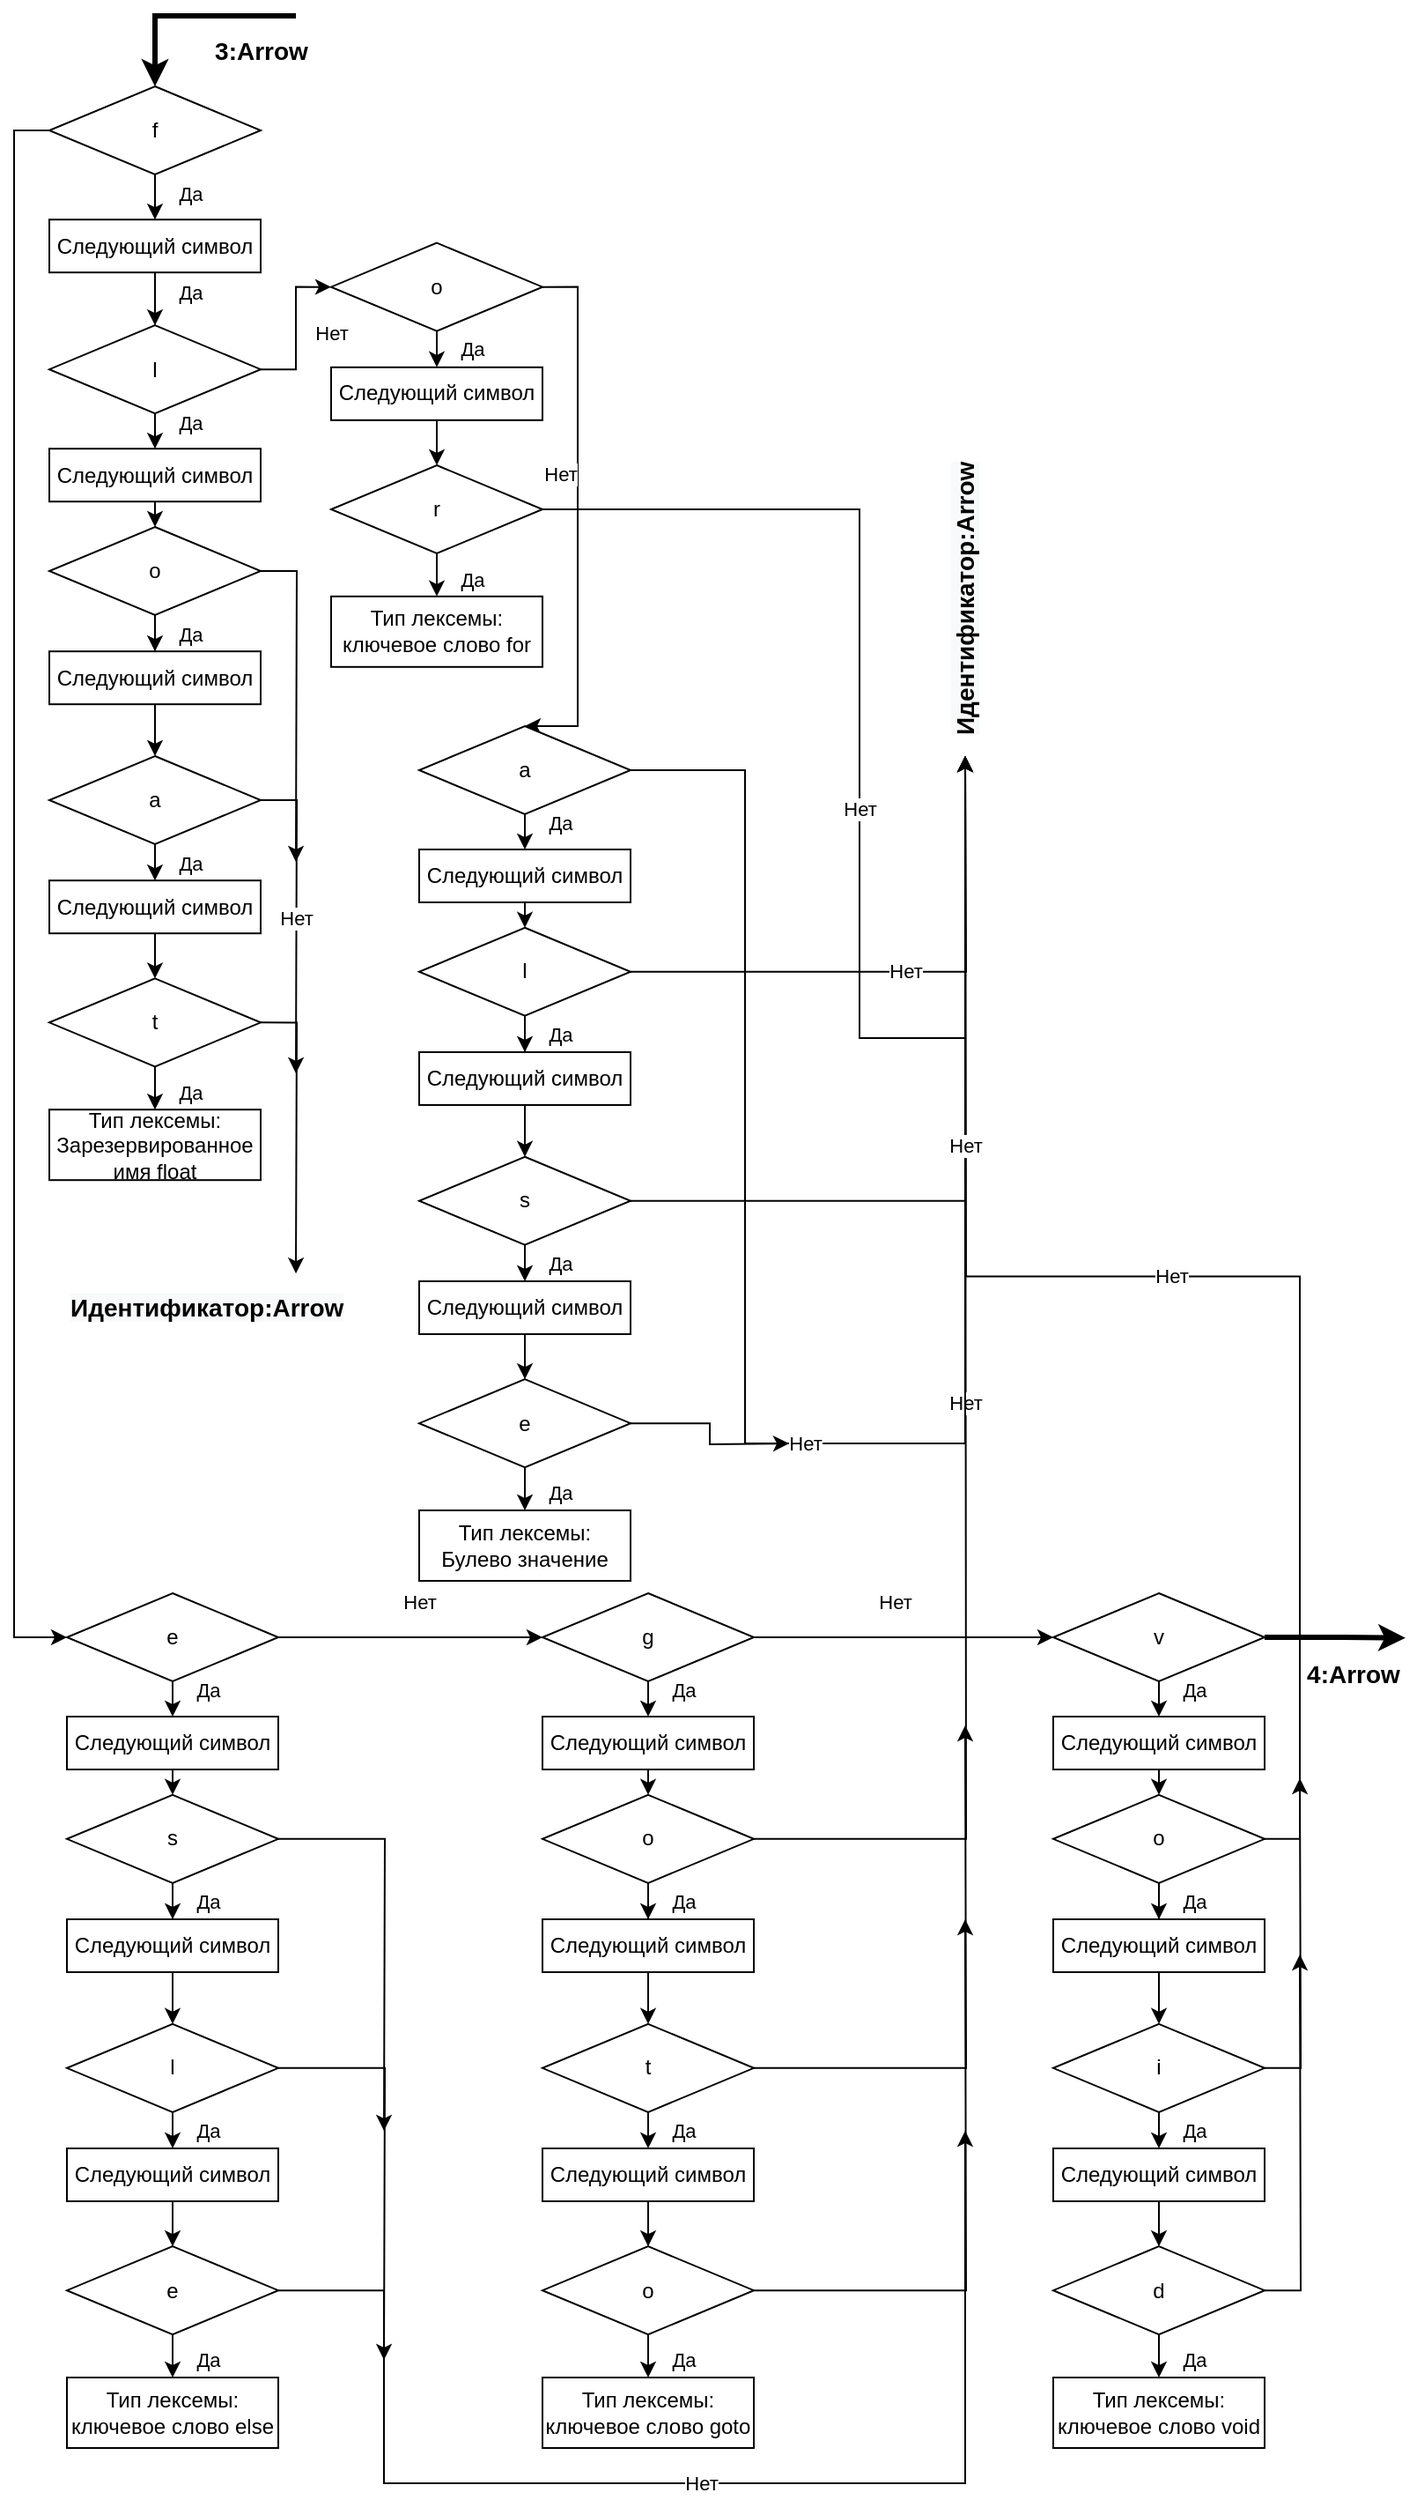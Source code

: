 <mxfile version="13.3.9" type="device"><diagram id="S61mneubobSWSoRds5gr" name="page4"><mxGraphModel dx="2940" dy="599" grid="1" gridSize="10" guides="1" tooltips="1" connect="1" arrows="1" fold="1" page="1" pageScale="1" pageWidth="850" pageHeight="1100" math="0" shadow="0"><root><mxCell id="rfm51A8xEGH_xhZq8O2V-0"/><mxCell id="rfm51A8xEGH_xhZq8O2V-1" parent="rfm51A8xEGH_xhZq8O2V-0"/><mxCell id="rfm51A8xEGH_xhZq8O2V-2" value="&lt;meta charset=&quot;utf-8&quot;&gt;&lt;b style=&quot;color: rgb(0, 0, 0); font-family: helvetica; font-size: 14px; font-style: normal; letter-spacing: normal; text-align: center; text-indent: 0px; text-transform: none; word-spacing: 0px; background-color: rgb(255, 255, 255);&quot;&gt;3:Arrow&lt;/b&gt;" style="edgeStyle=orthogonalEdgeStyle;rounded=0;orthogonalLoop=1;jettySize=auto;html=1;entryX=0.5;entryY=0;entryDx=0;entryDy=0;strokeWidth=3;fillColor=#f0a30a;" parent="rfm51A8xEGH_xhZq8O2V-1" target="rfm51A8xEGH_xhZq8O2V-5" edge="1"><mxGeometry x="0.667" y="60" relative="1" as="geometry"><mxPoint as="offset"/><mxPoint x="-1250" y="1100" as="sourcePoint"/><Array as="points"><mxPoint x="-1330" y="1100"/></Array></mxGeometry></mxCell><mxCell id="rfm51A8xEGH_xhZq8O2V-3" value="Да" style="edgeStyle=orthogonalEdgeStyle;rounded=0;orthogonalLoop=1;jettySize=auto;html=1;exitX=0.5;exitY=1;exitDx=0;exitDy=0;entryX=0.5;entryY=0;entryDx=0;entryDy=0;" parent="rfm51A8xEGH_xhZq8O2V-1" source="rfm51A8xEGH_xhZq8O2V-5" target="rfm51A8xEGH_xhZq8O2V-18" edge="1"><mxGeometry x="-0.172" y="20" relative="1" as="geometry"><mxPoint as="offset"/></mxGeometry></mxCell><mxCell id="rfm51A8xEGH_xhZq8O2V-4" style="edgeStyle=orthogonalEdgeStyle;rounded=0;orthogonalLoop=1;jettySize=auto;html=1;exitX=0;exitY=0.5;exitDx=0;exitDy=0;entryX=0;entryY=0.5;entryDx=0;entryDy=0;" parent="rfm51A8xEGH_xhZq8O2V-1" source="rfm51A8xEGH_xhZq8O2V-5" target="rfm51A8xEGH_xhZq8O2V-36" edge="1"><mxGeometry relative="1" as="geometry"/></mxCell><mxCell id="rfm51A8xEGH_xhZq8O2V-5" value="f" style="rhombus;whiteSpace=wrap;html=1;" parent="rfm51A8xEGH_xhZq8O2V-1" vertex="1"><mxGeometry x="-1390" y="1140" width="120" height="50" as="geometry"/></mxCell><mxCell id="rfm51A8xEGH_xhZq8O2V-6" value="Да" style="edgeStyle=orthogonalEdgeStyle;rounded=0;orthogonalLoop=1;jettySize=auto;html=1;exitX=0.5;exitY=1;exitDx=0;exitDy=0;entryX=0.5;entryY=0;entryDx=0;entryDy=0;" parent="rfm51A8xEGH_xhZq8O2V-1" source="rfm51A8xEGH_xhZq8O2V-8" target="rfm51A8xEGH_xhZq8O2V-20" edge="1"><mxGeometry x="-0.5" y="20" relative="1" as="geometry"><mxPoint as="offset"/></mxGeometry></mxCell><mxCell id="rfm51A8xEGH_xhZq8O2V-7" value="Нет" style="edgeStyle=orthogonalEdgeStyle;rounded=0;orthogonalLoop=1;jettySize=auto;html=1;exitX=1;exitY=0.5;exitDx=0;exitDy=0;entryX=0;entryY=0.5;entryDx=0;entryDy=0;" parent="rfm51A8xEGH_xhZq8O2V-1" source="rfm51A8xEGH_xhZq8O2V-8" target="rfm51A8xEGH_xhZq8O2V-27" edge="1"><mxGeometry x="1.0" y="-26" relative="1" as="geometry"><mxPoint as="offset"/></mxGeometry></mxCell><mxCell id="rfm51A8xEGH_xhZq8O2V-8" value="l" style="rhombus;whiteSpace=wrap;html=1;" parent="rfm51A8xEGH_xhZq8O2V-1" vertex="1"><mxGeometry x="-1390" y="1275.59" width="120" height="50" as="geometry"/></mxCell><mxCell id="rfm51A8xEGH_xhZq8O2V-9" value="Да" style="edgeStyle=orthogonalEdgeStyle;rounded=0;orthogonalLoop=1;jettySize=auto;html=1;exitX=0.5;exitY=1;exitDx=0;exitDy=0;" parent="rfm51A8xEGH_xhZq8O2V-1" source="rfm51A8xEGH_xhZq8O2V-10" target="rfm51A8xEGH_xhZq8O2V-22" edge="1"><mxGeometry x="0.663" y="20" relative="1" as="geometry"><mxPoint as="offset"/></mxGeometry></mxCell><mxCell id="rfm51A8xEGH_xhZq8O2V-218" style="edgeStyle=orthogonalEdgeStyle;rounded=0;orthogonalLoop=1;jettySize=auto;html=1;exitX=1;exitY=0.5;exitDx=0;exitDy=0;strokeWidth=1;" parent="rfm51A8xEGH_xhZq8O2V-1" source="rfm51A8xEGH_xhZq8O2V-10" edge="1"><mxGeometry relative="1" as="geometry"><mxPoint x="-1250.0" y="1580" as="targetPoint"/></mxGeometry></mxCell><mxCell id="rfm51A8xEGH_xhZq8O2V-10" value="o" style="rhombus;whiteSpace=wrap;html=1;" parent="rfm51A8xEGH_xhZq8O2V-1" vertex="1"><mxGeometry x="-1390" y="1390" width="120" height="50" as="geometry"/></mxCell><mxCell id="rfm51A8xEGH_xhZq8O2V-11" value="Да" style="edgeStyle=orthogonalEdgeStyle;rounded=0;orthogonalLoop=1;jettySize=auto;html=1;exitX=0.5;exitY=1;exitDx=0;exitDy=0;entryX=0.5;entryY=0;entryDx=0;entryDy=0;" parent="rfm51A8xEGH_xhZq8O2V-1" source="rfm51A8xEGH_xhZq8O2V-12" target="rfm51A8xEGH_xhZq8O2V-24" edge="1"><mxGeometry x="0.029" y="20" relative="1" as="geometry"><mxPoint as="offset"/></mxGeometry></mxCell><mxCell id="rfm51A8xEGH_xhZq8O2V-217" value="Нет" style="edgeStyle=orthogonalEdgeStyle;rounded=0;orthogonalLoop=1;jettySize=auto;html=1;exitX=1;exitY=0.5;exitDx=0;exitDy=0;strokeWidth=1;" parent="rfm51A8xEGH_xhZq8O2V-1" source="rfm51A8xEGH_xhZq8O2V-12" edge="1"><mxGeometry relative="1" as="geometry"><mxPoint x="-1250.0" y="1700" as="targetPoint"/></mxGeometry></mxCell><mxCell id="rfm51A8xEGH_xhZq8O2V-12" value="a" style="rhombus;whiteSpace=wrap;html=1;" parent="rfm51A8xEGH_xhZq8O2V-1" vertex="1"><mxGeometry x="-1390" y="1520" width="120" height="50" as="geometry"/></mxCell><mxCell id="rfm51A8xEGH_xhZq8O2V-13" value="Да" style="edgeStyle=orthogonalEdgeStyle;rounded=0;orthogonalLoop=1;jettySize=auto;html=1;exitX=0.5;exitY=1;exitDx=0;exitDy=0;entryX=0.5;entryY=0;entryDx=0;entryDy=0;" parent="rfm51A8xEGH_xhZq8O2V-1" source="rfm51A8xEGH_xhZq8O2V-14" target="rfm51A8xEGH_xhZq8O2V-15" edge="1"><mxGeometry x="0.181" y="20" relative="1" as="geometry"><mxPoint as="offset"/></mxGeometry></mxCell><mxCell id="rfm51A8xEGH_xhZq8O2V-216" style="edgeStyle=orthogonalEdgeStyle;rounded=0;orthogonalLoop=1;jettySize=auto;html=1;exitX=1;exitY=0.5;exitDx=0;exitDy=0;entryX=1;entryY=0;entryDx=0;entryDy=0;strokeWidth=1;" parent="rfm51A8xEGH_xhZq8O2V-1" source="rfm51A8xEGH_xhZq8O2V-14" edge="1"><mxGeometry relative="1" as="geometry"><mxPoint x="-1250" y="1813.57" as="targetPoint"/></mxGeometry></mxCell><mxCell id="rfm51A8xEGH_xhZq8O2V-14" value="t" style="rhombus;whiteSpace=wrap;html=1;" parent="rfm51A8xEGH_xhZq8O2V-1" vertex="1"><mxGeometry x="-1390" y="1646.18" width="120" height="50" as="geometry"/></mxCell><mxCell id="rfm51A8xEGH_xhZq8O2V-15" value="Тип лексемы:&lt;br&gt;Зарезервированное имя float" style="rounded=0;whiteSpace=wrap;html=1;" parent="rfm51A8xEGH_xhZq8O2V-1" vertex="1"><mxGeometry x="-1390" y="1720.59" width="120" height="40" as="geometry"/></mxCell><mxCell id="rfm51A8xEGH_xhZq8O2V-16" style="edgeStyle=orthogonalEdgeStyle;rounded=0;orthogonalLoop=1;jettySize=auto;html=1;exitX=0.5;exitY=1;exitDx=0;exitDy=0;" parent="rfm51A8xEGH_xhZq8O2V-1" source="rfm51A8xEGH_xhZq8O2V-15" target="rfm51A8xEGH_xhZq8O2V-15" edge="1"><mxGeometry relative="1" as="geometry"/></mxCell><mxCell id="rfm51A8xEGH_xhZq8O2V-17" value="Да" style="edgeStyle=orthogonalEdgeStyle;rounded=0;orthogonalLoop=1;jettySize=auto;html=1;exitX=0.5;exitY=1;exitDx=0;exitDy=0;entryX=0.5;entryY=0;entryDx=0;entryDy=0;" parent="rfm51A8xEGH_xhZq8O2V-1" source="rfm51A8xEGH_xhZq8O2V-18" target="rfm51A8xEGH_xhZq8O2V-8" edge="1"><mxGeometry x="-0.239" y="20" relative="1" as="geometry"><mxPoint as="offset"/></mxGeometry></mxCell><mxCell id="rfm51A8xEGH_xhZq8O2V-18" value="Следующий символ" style="rounded=0;whiteSpace=wrap;html=1;" parent="rfm51A8xEGH_xhZq8O2V-1" vertex="1"><mxGeometry x="-1390" y="1215.59" width="120" height="30" as="geometry"/></mxCell><mxCell id="rfm51A8xEGH_xhZq8O2V-19" style="edgeStyle=orthogonalEdgeStyle;rounded=0;orthogonalLoop=1;jettySize=auto;html=1;exitX=0.5;exitY=1;exitDx=0;exitDy=0;entryX=0.5;entryY=0;entryDx=0;entryDy=0;" parent="rfm51A8xEGH_xhZq8O2V-1" source="rfm51A8xEGH_xhZq8O2V-20" target="rfm51A8xEGH_xhZq8O2V-10" edge="1"><mxGeometry relative="1" as="geometry"/></mxCell><mxCell id="rfm51A8xEGH_xhZq8O2V-20" value="Следующий символ" style="rounded=0;whiteSpace=wrap;html=1;" parent="rfm51A8xEGH_xhZq8O2V-1" vertex="1"><mxGeometry x="-1390" y="1345.59" width="120" height="30" as="geometry"/></mxCell><mxCell id="rfm51A8xEGH_xhZq8O2V-21" style="edgeStyle=orthogonalEdgeStyle;rounded=0;orthogonalLoop=1;jettySize=auto;html=1;exitX=0.5;exitY=1;exitDx=0;exitDy=0;" parent="rfm51A8xEGH_xhZq8O2V-1" source="rfm51A8xEGH_xhZq8O2V-22" target="rfm51A8xEGH_xhZq8O2V-12" edge="1"><mxGeometry relative="1" as="geometry"/></mxCell><mxCell id="rfm51A8xEGH_xhZq8O2V-22" value="Следующий символ" style="rounded=0;whiteSpace=wrap;html=1;" parent="rfm51A8xEGH_xhZq8O2V-1" vertex="1"><mxGeometry x="-1390" y="1460.59" width="120" height="30" as="geometry"/></mxCell><mxCell id="rfm51A8xEGH_xhZq8O2V-23" style="edgeStyle=orthogonalEdgeStyle;rounded=0;orthogonalLoop=1;jettySize=auto;html=1;exitX=0.5;exitY=1;exitDx=0;exitDy=0;entryX=0.5;entryY=0;entryDx=0;entryDy=0;" parent="rfm51A8xEGH_xhZq8O2V-1" source="rfm51A8xEGH_xhZq8O2V-24" target="rfm51A8xEGH_xhZq8O2V-14" edge="1"><mxGeometry relative="1" as="geometry"/></mxCell><mxCell id="rfm51A8xEGH_xhZq8O2V-24" value="Следующий символ" style="rounded=0;whiteSpace=wrap;html=1;" parent="rfm51A8xEGH_xhZq8O2V-1" vertex="1"><mxGeometry x="-1390" y="1590.59" width="120" height="30" as="geometry"/></mxCell><mxCell id="rfm51A8xEGH_xhZq8O2V-25" value="Да" style="edgeStyle=orthogonalEdgeStyle;rounded=0;orthogonalLoop=1;jettySize=auto;html=1;exitX=0.5;exitY=1;exitDx=0;exitDy=0;entryX=0.5;entryY=0;entryDx=0;entryDy=0;" parent="rfm51A8xEGH_xhZq8O2V-1" source="rfm51A8xEGH_xhZq8O2V-27" target="rfm51A8xEGH_xhZq8O2V-33" edge="1"><mxGeometry x="0.029" y="20" relative="1" as="geometry"><mxPoint as="offset"/></mxGeometry></mxCell><mxCell id="rfm51A8xEGH_xhZq8O2V-26" value="Нет" style="edgeStyle=orthogonalEdgeStyle;rounded=0;orthogonalLoop=1;jettySize=auto;html=1;exitX=1;exitY=0.5;exitDx=0;exitDy=0;entryX=0.5;entryY=0;entryDx=0;entryDy=0;" parent="rfm51A8xEGH_xhZq8O2V-1" source="rfm51A8xEGH_xhZq8O2V-27" target="rfm51A8xEGH_xhZq8O2V-85" edge="1"><mxGeometry x="-0.157" y="-10" relative="1" as="geometry"><Array as="points"><mxPoint x="-1090" y="1254"/><mxPoint x="-1090" y="1503"/></Array><mxPoint as="offset"/></mxGeometry></mxCell><mxCell id="rfm51A8xEGH_xhZq8O2V-27" value="o" style="rhombus;whiteSpace=wrap;html=1;" parent="rfm51A8xEGH_xhZq8O2V-1" vertex="1"><mxGeometry x="-1230" y="1228.82" width="120" height="50" as="geometry"/></mxCell><mxCell id="rfm51A8xEGH_xhZq8O2V-28" value="Да" style="edgeStyle=orthogonalEdgeStyle;rounded=0;orthogonalLoop=1;jettySize=auto;html=1;exitX=0.5;exitY=1;exitDx=0;exitDy=0;entryX=0.5;entryY=0;entryDx=0;entryDy=0;" parent="rfm51A8xEGH_xhZq8O2V-1" source="rfm51A8xEGH_xhZq8O2V-29" target="rfm51A8xEGH_xhZq8O2V-30" edge="1"><mxGeometry x="0.181" y="20" relative="1" as="geometry"><mxPoint as="offset"/></mxGeometry></mxCell><mxCell id="rfm51A8xEGH_xhZq8O2V-116" value="Нет" style="edgeStyle=orthogonalEdgeStyle;rounded=0;orthogonalLoop=1;jettySize=auto;html=1;exitX=1;exitY=0.5;exitDx=0;exitDy=0;strokeWidth=1;" parent="rfm51A8xEGH_xhZq8O2V-1" source="rfm51A8xEGH_xhZq8O2V-29" edge="1"><mxGeometry relative="1" as="geometry"><mxPoint x="-870" y="1520" as="targetPoint"/><Array as="points"><mxPoint x="-930" y="1380"/><mxPoint x="-930" y="1680"/><mxPoint x="-870" y="1680"/></Array></mxGeometry></mxCell><mxCell id="rfm51A8xEGH_xhZq8O2V-29" value="r" style="rhombus;whiteSpace=wrap;html=1;" parent="rfm51A8xEGH_xhZq8O2V-1" vertex="1"><mxGeometry x="-1230" y="1355" width="120" height="50" as="geometry"/></mxCell><mxCell id="rfm51A8xEGH_xhZq8O2V-30" value="Тип лексемы:&lt;br&gt;ключевое слово for" style="rounded=0;whiteSpace=wrap;html=1;" parent="rfm51A8xEGH_xhZq8O2V-1" vertex="1"><mxGeometry x="-1230" y="1429.41" width="120" height="40" as="geometry"/></mxCell><mxCell id="rfm51A8xEGH_xhZq8O2V-31" style="edgeStyle=orthogonalEdgeStyle;rounded=0;orthogonalLoop=1;jettySize=auto;html=1;exitX=0.5;exitY=1;exitDx=0;exitDy=0;" parent="rfm51A8xEGH_xhZq8O2V-1" source="rfm51A8xEGH_xhZq8O2V-30" target="rfm51A8xEGH_xhZq8O2V-30" edge="1"><mxGeometry relative="1" as="geometry"/></mxCell><mxCell id="rfm51A8xEGH_xhZq8O2V-32" style="edgeStyle=orthogonalEdgeStyle;rounded=0;orthogonalLoop=1;jettySize=auto;html=1;exitX=0.5;exitY=1;exitDx=0;exitDy=0;entryX=0.5;entryY=0;entryDx=0;entryDy=0;" parent="rfm51A8xEGH_xhZq8O2V-1" source="rfm51A8xEGH_xhZq8O2V-33" target="rfm51A8xEGH_xhZq8O2V-29" edge="1"><mxGeometry relative="1" as="geometry"/></mxCell><mxCell id="rfm51A8xEGH_xhZq8O2V-33" value="Следующий символ" style="rounded=0;whiteSpace=wrap;html=1;" parent="rfm51A8xEGH_xhZq8O2V-1" vertex="1"><mxGeometry x="-1230" y="1299.41" width="120" height="30" as="geometry"/></mxCell><mxCell id="rfm51A8xEGH_xhZq8O2V-34" value="Да" style="edgeStyle=orthogonalEdgeStyle;rounded=0;orthogonalLoop=1;jettySize=auto;html=1;exitX=0.5;exitY=1;exitDx=0;exitDy=0;entryX=0.5;entryY=0;entryDx=0;entryDy=0;" parent="rfm51A8xEGH_xhZq8O2V-1" source="rfm51A8xEGH_xhZq8O2V-36" target="rfm51A8xEGH_xhZq8O2V-46" edge="1"><mxGeometry x="-0.5" y="20" relative="1" as="geometry"><mxPoint as="offset"/></mxGeometry></mxCell><mxCell id="rfm51A8xEGH_xhZq8O2V-35" value="Нет" style="edgeStyle=orthogonalEdgeStyle;rounded=0;orthogonalLoop=1;jettySize=auto;html=1;exitX=1;exitY=0.5;exitDx=0;exitDy=0;entryX=0;entryY=0.5;entryDx=0;entryDy=0;" parent="rfm51A8xEGH_xhZq8O2V-1" source="rfm51A8xEGH_xhZq8O2V-36" target="rfm51A8xEGH_xhZq8O2V-53" edge="1"><mxGeometry x="0.067" y="20" relative="1" as="geometry"><mxPoint as="offset"/></mxGeometry></mxCell><mxCell id="rfm51A8xEGH_xhZq8O2V-36" value="e" style="rhombus;whiteSpace=wrap;html=1;" parent="rfm51A8xEGH_xhZq8O2V-1" vertex="1"><mxGeometry x="-1380" y="1995" width="120" height="50" as="geometry"/></mxCell><mxCell id="rfm51A8xEGH_xhZq8O2V-37" value="Да" style="edgeStyle=orthogonalEdgeStyle;rounded=0;orthogonalLoop=1;jettySize=auto;html=1;exitX=0.5;exitY=1;exitDx=0;exitDy=0;" parent="rfm51A8xEGH_xhZq8O2V-1" source="rfm51A8xEGH_xhZq8O2V-38" target="rfm51A8xEGH_xhZq8O2V-48" edge="1"><mxGeometry x="0.663" y="20" relative="1" as="geometry"><mxPoint as="offset"/></mxGeometry></mxCell><mxCell id="rfm51A8xEGH_xhZq8O2V-111" style="edgeStyle=orthogonalEdgeStyle;rounded=0;orthogonalLoop=1;jettySize=auto;html=1;exitX=1;exitY=0.5;exitDx=0;exitDy=0;strokeWidth=1;" parent="rfm51A8xEGH_xhZq8O2V-1" source="rfm51A8xEGH_xhZq8O2V-38" edge="1"><mxGeometry relative="1" as="geometry"><mxPoint x="-1200.0" y="2300" as="targetPoint"/></mxGeometry></mxCell><mxCell id="rfm51A8xEGH_xhZq8O2V-38" value="s" style="rhombus;whiteSpace=wrap;html=1;" parent="rfm51A8xEGH_xhZq8O2V-1" vertex="1"><mxGeometry x="-1380" y="2109.41" width="120" height="50" as="geometry"/></mxCell><mxCell id="rfm51A8xEGH_xhZq8O2V-39" value="Да" style="edgeStyle=orthogonalEdgeStyle;rounded=0;orthogonalLoop=1;jettySize=auto;html=1;exitX=0.5;exitY=1;exitDx=0;exitDy=0;entryX=0.5;entryY=0;entryDx=0;entryDy=0;" parent="rfm51A8xEGH_xhZq8O2V-1" source="rfm51A8xEGH_xhZq8O2V-40" target="rfm51A8xEGH_xhZq8O2V-50" edge="1"><mxGeometry x="0.029" y="20" relative="1" as="geometry"><mxPoint as="offset"/></mxGeometry></mxCell><mxCell id="rfm51A8xEGH_xhZq8O2V-110" style="edgeStyle=orthogonalEdgeStyle;rounded=0;orthogonalLoop=1;jettySize=auto;html=1;exitX=1;exitY=0.5;exitDx=0;exitDy=0;strokeWidth=1;" parent="rfm51A8xEGH_xhZq8O2V-1" source="rfm51A8xEGH_xhZq8O2V-40" edge="1"><mxGeometry relative="1" as="geometry"><mxPoint x="-1200.0" y="2430" as="targetPoint"/></mxGeometry></mxCell><mxCell id="rfm51A8xEGH_xhZq8O2V-40" value="l" style="rhombus;whiteSpace=wrap;html=1;" parent="rfm51A8xEGH_xhZq8O2V-1" vertex="1"><mxGeometry x="-1380" y="2239.41" width="120" height="50" as="geometry"/></mxCell><mxCell id="rfm51A8xEGH_xhZq8O2V-41" value="Да" style="edgeStyle=orthogonalEdgeStyle;rounded=0;orthogonalLoop=1;jettySize=auto;html=1;exitX=0.5;exitY=1;exitDx=0;exitDy=0;entryX=0.5;entryY=0;entryDx=0;entryDy=0;" parent="rfm51A8xEGH_xhZq8O2V-1" source="rfm51A8xEGH_xhZq8O2V-42" target="rfm51A8xEGH_xhZq8O2V-43" edge="1"><mxGeometry x="0.181" y="20" relative="1" as="geometry"><mxPoint as="offset"/></mxGeometry></mxCell><mxCell id="rfm51A8xEGH_xhZq8O2V-109" value="Нет" style="edgeStyle=orthogonalEdgeStyle;rounded=0;orthogonalLoop=1;jettySize=auto;html=1;exitX=1;exitY=0.5;exitDx=0;exitDy=0;strokeWidth=1;" parent="rfm51A8xEGH_xhZq8O2V-1" source="rfm51A8xEGH_xhZq8O2V-42" edge="1"><mxGeometry relative="1" as="geometry"><mxPoint x="-870" y="2300" as="targetPoint"/><Array as="points"><mxPoint x="-1200" y="2391"/><mxPoint x="-1200" y="2500"/><mxPoint x="-870" y="2500"/></Array></mxGeometry></mxCell><mxCell id="rfm51A8xEGH_xhZq8O2V-42" value="e" style="rhombus;whiteSpace=wrap;html=1;" parent="rfm51A8xEGH_xhZq8O2V-1" vertex="1"><mxGeometry x="-1380" y="2365.59" width="120" height="50" as="geometry"/></mxCell><mxCell id="rfm51A8xEGH_xhZq8O2V-43" value="Тип лексемы:&lt;br&gt;ключевое слово else" style="rounded=0;whiteSpace=wrap;html=1;" parent="rfm51A8xEGH_xhZq8O2V-1" vertex="1"><mxGeometry x="-1380" y="2440" width="120" height="40" as="geometry"/></mxCell><mxCell id="rfm51A8xEGH_xhZq8O2V-44" style="edgeStyle=orthogonalEdgeStyle;rounded=0;orthogonalLoop=1;jettySize=auto;html=1;exitX=0.5;exitY=1;exitDx=0;exitDy=0;" parent="rfm51A8xEGH_xhZq8O2V-1" source="rfm51A8xEGH_xhZq8O2V-43" target="rfm51A8xEGH_xhZq8O2V-43" edge="1"><mxGeometry relative="1" as="geometry"/></mxCell><mxCell id="rfm51A8xEGH_xhZq8O2V-45" style="edgeStyle=orthogonalEdgeStyle;rounded=0;orthogonalLoop=1;jettySize=auto;html=1;exitX=0.5;exitY=1;exitDx=0;exitDy=0;entryX=0.5;entryY=0;entryDx=0;entryDy=0;" parent="rfm51A8xEGH_xhZq8O2V-1" source="rfm51A8xEGH_xhZq8O2V-46" target="rfm51A8xEGH_xhZq8O2V-38" edge="1"><mxGeometry relative="1" as="geometry"/></mxCell><mxCell id="rfm51A8xEGH_xhZq8O2V-46" value="Следующий символ" style="rounded=0;whiteSpace=wrap;html=1;" parent="rfm51A8xEGH_xhZq8O2V-1" vertex="1"><mxGeometry x="-1380" y="2065" width="120" height="30" as="geometry"/></mxCell><mxCell id="rfm51A8xEGH_xhZq8O2V-47" style="edgeStyle=orthogonalEdgeStyle;rounded=0;orthogonalLoop=1;jettySize=auto;html=1;exitX=0.5;exitY=1;exitDx=0;exitDy=0;" parent="rfm51A8xEGH_xhZq8O2V-1" source="rfm51A8xEGH_xhZq8O2V-48" target="rfm51A8xEGH_xhZq8O2V-40" edge="1"><mxGeometry relative="1" as="geometry"/></mxCell><mxCell id="rfm51A8xEGH_xhZq8O2V-48" value="Следующий символ" style="rounded=0;whiteSpace=wrap;html=1;" parent="rfm51A8xEGH_xhZq8O2V-1" vertex="1"><mxGeometry x="-1380" y="2180" width="120" height="30" as="geometry"/></mxCell><mxCell id="rfm51A8xEGH_xhZq8O2V-49" style="edgeStyle=orthogonalEdgeStyle;rounded=0;orthogonalLoop=1;jettySize=auto;html=1;exitX=0.5;exitY=1;exitDx=0;exitDy=0;entryX=0.5;entryY=0;entryDx=0;entryDy=0;" parent="rfm51A8xEGH_xhZq8O2V-1" source="rfm51A8xEGH_xhZq8O2V-50" target="rfm51A8xEGH_xhZq8O2V-42" edge="1"><mxGeometry relative="1" as="geometry"/></mxCell><mxCell id="rfm51A8xEGH_xhZq8O2V-50" value="Следующий символ" style="rounded=0;whiteSpace=wrap;html=1;" parent="rfm51A8xEGH_xhZq8O2V-1" vertex="1"><mxGeometry x="-1380" y="2310" width="120" height="30" as="geometry"/></mxCell><mxCell id="rfm51A8xEGH_xhZq8O2V-51" value="Да" style="edgeStyle=orthogonalEdgeStyle;rounded=0;orthogonalLoop=1;jettySize=auto;html=1;exitX=0.5;exitY=1;exitDx=0;exitDy=0;entryX=0.5;entryY=0;entryDx=0;entryDy=0;" parent="rfm51A8xEGH_xhZq8O2V-1" source="rfm51A8xEGH_xhZq8O2V-53" target="rfm51A8xEGH_xhZq8O2V-63" edge="1"><mxGeometry x="-0.5" y="20" relative="1" as="geometry"><mxPoint as="offset"/></mxGeometry></mxCell><mxCell id="rfm51A8xEGH_xhZq8O2V-52" value="Нет" style="edgeStyle=orthogonalEdgeStyle;rounded=0;orthogonalLoop=1;jettySize=auto;html=1;exitX=1;exitY=0.5;exitDx=0;exitDy=0;entryX=0;entryY=0.5;entryDx=0;entryDy=0;" parent="rfm51A8xEGH_xhZq8O2V-1" source="rfm51A8xEGH_xhZq8O2V-53" target="rfm51A8xEGH_xhZq8O2V-69" edge="1"><mxGeometry x="-0.059" y="20" relative="1" as="geometry"><mxPoint as="offset"/></mxGeometry></mxCell><mxCell id="rfm51A8xEGH_xhZq8O2V-53" value="g" style="rhombus;whiteSpace=wrap;html=1;" parent="rfm51A8xEGH_xhZq8O2V-1" vertex="1"><mxGeometry x="-1110" y="1995" width="120" height="50" as="geometry"/></mxCell><mxCell id="rfm51A8xEGH_xhZq8O2V-54" value="Да" style="edgeStyle=orthogonalEdgeStyle;rounded=0;orthogonalLoop=1;jettySize=auto;html=1;exitX=0.5;exitY=1;exitDx=0;exitDy=0;" parent="rfm51A8xEGH_xhZq8O2V-1" source="rfm51A8xEGH_xhZq8O2V-55" target="rfm51A8xEGH_xhZq8O2V-65" edge="1"><mxGeometry x="0.663" y="20" relative="1" as="geometry"><mxPoint as="offset"/></mxGeometry></mxCell><mxCell id="rfm51A8xEGH_xhZq8O2V-104" value="Нет" style="edgeStyle=orthogonalEdgeStyle;rounded=0;orthogonalLoop=1;jettySize=auto;html=1;exitX=1;exitY=0.5;exitDx=0;exitDy=0;strokeWidth=1;" parent="rfm51A8xEGH_xhZq8O2V-1" source="rfm51A8xEGH_xhZq8O2V-55" edge="1"><mxGeometry relative="1" as="geometry"><mxPoint x="-870" y="1520" as="targetPoint"/></mxGeometry></mxCell><mxCell id="rfm51A8xEGH_xhZq8O2V-55" value="o" style="rhombus;whiteSpace=wrap;html=1;" parent="rfm51A8xEGH_xhZq8O2V-1" vertex="1"><mxGeometry x="-1110" y="2109.41" width="120" height="50" as="geometry"/></mxCell><mxCell id="rfm51A8xEGH_xhZq8O2V-56" value="Да" style="edgeStyle=orthogonalEdgeStyle;rounded=0;orthogonalLoop=1;jettySize=auto;html=1;exitX=0.5;exitY=1;exitDx=0;exitDy=0;entryX=0.5;entryY=0;entryDx=0;entryDy=0;" parent="rfm51A8xEGH_xhZq8O2V-1" source="rfm51A8xEGH_xhZq8O2V-57" target="rfm51A8xEGH_xhZq8O2V-67" edge="1"><mxGeometry x="0.029" y="20" relative="1" as="geometry"><mxPoint as="offset"/></mxGeometry></mxCell><mxCell id="rfm51A8xEGH_xhZq8O2V-107" style="edgeStyle=orthogonalEdgeStyle;rounded=0;orthogonalLoop=1;jettySize=auto;html=1;exitX=1;exitY=0.5;exitDx=0;exitDy=0;strokeWidth=1;" parent="rfm51A8xEGH_xhZq8O2V-1" source="rfm51A8xEGH_xhZq8O2V-57" edge="1"><mxGeometry relative="1" as="geometry"><mxPoint x="-870" y="2070" as="targetPoint"/></mxGeometry></mxCell><mxCell id="rfm51A8xEGH_xhZq8O2V-57" value="t" style="rhombus;whiteSpace=wrap;html=1;" parent="rfm51A8xEGH_xhZq8O2V-1" vertex="1"><mxGeometry x="-1110" y="2239.41" width="120" height="50" as="geometry"/></mxCell><mxCell id="rfm51A8xEGH_xhZq8O2V-58" value="Да" style="edgeStyle=orthogonalEdgeStyle;rounded=0;orthogonalLoop=1;jettySize=auto;html=1;exitX=0.5;exitY=1;exitDx=0;exitDy=0;entryX=0.5;entryY=0;entryDx=0;entryDy=0;" parent="rfm51A8xEGH_xhZq8O2V-1" source="rfm51A8xEGH_xhZq8O2V-59" target="rfm51A8xEGH_xhZq8O2V-60" edge="1"><mxGeometry x="0.181" y="20" relative="1" as="geometry"><mxPoint as="offset"/></mxGeometry></mxCell><mxCell id="rfm51A8xEGH_xhZq8O2V-108" style="edgeStyle=orthogonalEdgeStyle;rounded=0;orthogonalLoop=1;jettySize=auto;html=1;exitX=1;exitY=0.5;exitDx=0;exitDy=0;strokeWidth=1;" parent="rfm51A8xEGH_xhZq8O2V-1" source="rfm51A8xEGH_xhZq8O2V-59" edge="1"><mxGeometry relative="1" as="geometry"><mxPoint x="-870" y="2180" as="targetPoint"/></mxGeometry></mxCell><mxCell id="rfm51A8xEGH_xhZq8O2V-59" value="o" style="rhombus;whiteSpace=wrap;html=1;" parent="rfm51A8xEGH_xhZq8O2V-1" vertex="1"><mxGeometry x="-1110" y="2365.59" width="120" height="50" as="geometry"/></mxCell><mxCell id="rfm51A8xEGH_xhZq8O2V-60" value="Тип лексемы:&lt;br&gt;ключевое слово goto" style="rounded=0;whiteSpace=wrap;html=1;" parent="rfm51A8xEGH_xhZq8O2V-1" vertex="1"><mxGeometry x="-1110" y="2440" width="120" height="40" as="geometry"/></mxCell><mxCell id="rfm51A8xEGH_xhZq8O2V-61" style="edgeStyle=orthogonalEdgeStyle;rounded=0;orthogonalLoop=1;jettySize=auto;html=1;exitX=0.5;exitY=1;exitDx=0;exitDy=0;" parent="rfm51A8xEGH_xhZq8O2V-1" source="rfm51A8xEGH_xhZq8O2V-60" target="rfm51A8xEGH_xhZq8O2V-60" edge="1"><mxGeometry relative="1" as="geometry"/></mxCell><mxCell id="rfm51A8xEGH_xhZq8O2V-62" style="edgeStyle=orthogonalEdgeStyle;rounded=0;orthogonalLoop=1;jettySize=auto;html=1;exitX=0.5;exitY=1;exitDx=0;exitDy=0;entryX=0.5;entryY=0;entryDx=0;entryDy=0;" parent="rfm51A8xEGH_xhZq8O2V-1" source="rfm51A8xEGH_xhZq8O2V-63" target="rfm51A8xEGH_xhZq8O2V-55" edge="1"><mxGeometry relative="1" as="geometry"/></mxCell><mxCell id="rfm51A8xEGH_xhZq8O2V-63" value="Следующий символ" style="rounded=0;whiteSpace=wrap;html=1;" parent="rfm51A8xEGH_xhZq8O2V-1" vertex="1"><mxGeometry x="-1110" y="2065" width="120" height="30" as="geometry"/></mxCell><mxCell id="rfm51A8xEGH_xhZq8O2V-64" style="edgeStyle=orthogonalEdgeStyle;rounded=0;orthogonalLoop=1;jettySize=auto;html=1;exitX=0.5;exitY=1;exitDx=0;exitDy=0;" parent="rfm51A8xEGH_xhZq8O2V-1" source="rfm51A8xEGH_xhZq8O2V-65" target="rfm51A8xEGH_xhZq8O2V-57" edge="1"><mxGeometry relative="1" as="geometry"/></mxCell><mxCell id="rfm51A8xEGH_xhZq8O2V-65" value="Следующий символ" style="rounded=0;whiteSpace=wrap;html=1;" parent="rfm51A8xEGH_xhZq8O2V-1" vertex="1"><mxGeometry x="-1110" y="2180" width="120" height="30" as="geometry"/></mxCell><mxCell id="rfm51A8xEGH_xhZq8O2V-66" style="edgeStyle=orthogonalEdgeStyle;rounded=0;orthogonalLoop=1;jettySize=auto;html=1;exitX=0.5;exitY=1;exitDx=0;exitDy=0;entryX=0.5;entryY=0;entryDx=0;entryDy=0;" parent="rfm51A8xEGH_xhZq8O2V-1" source="rfm51A8xEGH_xhZq8O2V-67" target="rfm51A8xEGH_xhZq8O2V-59" edge="1"><mxGeometry relative="1" as="geometry"/></mxCell><mxCell id="rfm51A8xEGH_xhZq8O2V-67" value="Следующий символ" style="rounded=0;whiteSpace=wrap;html=1;" parent="rfm51A8xEGH_xhZq8O2V-1" vertex="1"><mxGeometry x="-1110" y="2310" width="120" height="30" as="geometry"/></mxCell><mxCell id="rfm51A8xEGH_xhZq8O2V-68" value="Да" style="edgeStyle=orthogonalEdgeStyle;rounded=0;orthogonalLoop=1;jettySize=auto;html=1;exitX=0.5;exitY=1;exitDx=0;exitDy=0;entryX=0.5;entryY=0;entryDx=0;entryDy=0;" parent="rfm51A8xEGH_xhZq8O2V-1" source="rfm51A8xEGH_xhZq8O2V-69" target="rfm51A8xEGH_xhZq8O2V-79" edge="1"><mxGeometry x="-0.5" y="20" relative="1" as="geometry"><mxPoint as="offset"/></mxGeometry></mxCell><mxCell id="kEnxOpWiBvtqx3oRTYvE-0" value="&lt;b&gt;&lt;font style=&quot;font-size: 14px&quot;&gt;4:Arrow&lt;/font&gt;&lt;/b&gt;" style="edgeStyle=orthogonalEdgeStyle;rounded=0;orthogonalLoop=1;jettySize=auto;html=1;exitX=1;exitY=0.5;exitDx=0;exitDy=0;strokeWidth=3;fillColor=#ffff88;" parent="rfm51A8xEGH_xhZq8O2V-1" source="rfm51A8xEGH_xhZq8O2V-69" edge="1"><mxGeometry x="0.253" y="-20" relative="1" as="geometry"><mxPoint x="-620" y="2020.333" as="targetPoint"/><mxPoint as="offset"/></mxGeometry></mxCell><mxCell id="rfm51A8xEGH_xhZq8O2V-69" value="v" style="rhombus;whiteSpace=wrap;html=1;" parent="rfm51A8xEGH_xhZq8O2V-1" vertex="1"><mxGeometry x="-820" y="1995" width="120" height="50" as="geometry"/></mxCell><mxCell id="rfm51A8xEGH_xhZq8O2V-70" value="Да" style="edgeStyle=orthogonalEdgeStyle;rounded=0;orthogonalLoop=1;jettySize=auto;html=1;exitX=0.5;exitY=1;exitDx=0;exitDy=0;" parent="rfm51A8xEGH_xhZq8O2V-1" source="rfm51A8xEGH_xhZq8O2V-71" target="rfm51A8xEGH_xhZq8O2V-81" edge="1"><mxGeometry x="0.663" y="20" relative="1" as="geometry"><mxPoint as="offset"/></mxGeometry></mxCell><mxCell id="rfm51A8xEGH_xhZq8O2V-101" value="Нет" style="edgeStyle=orthogonalEdgeStyle;rounded=0;orthogonalLoop=1;jettySize=auto;html=1;exitX=1;exitY=0.5;exitDx=0;exitDy=0;strokeWidth=1;" parent="rfm51A8xEGH_xhZq8O2V-1" source="rfm51A8xEGH_xhZq8O2V-71" edge="1"><mxGeometry relative="1" as="geometry"><mxPoint x="-870" y="1520" as="targetPoint"/></mxGeometry></mxCell><mxCell id="rfm51A8xEGH_xhZq8O2V-71" value="o" style="rhombus;whiteSpace=wrap;html=1;" parent="rfm51A8xEGH_xhZq8O2V-1" vertex="1"><mxGeometry x="-820" y="2109.41" width="120" height="50" as="geometry"/></mxCell><mxCell id="rfm51A8xEGH_xhZq8O2V-72" value="Да" style="edgeStyle=orthogonalEdgeStyle;rounded=0;orthogonalLoop=1;jettySize=auto;html=1;exitX=0.5;exitY=1;exitDx=0;exitDy=0;entryX=0.5;entryY=0;entryDx=0;entryDy=0;" parent="rfm51A8xEGH_xhZq8O2V-1" source="rfm51A8xEGH_xhZq8O2V-73" target="rfm51A8xEGH_xhZq8O2V-83" edge="1"><mxGeometry x="0.029" y="20" relative="1" as="geometry"><mxPoint as="offset"/></mxGeometry></mxCell><mxCell id="rfm51A8xEGH_xhZq8O2V-102" style="edgeStyle=orthogonalEdgeStyle;rounded=0;orthogonalLoop=1;jettySize=auto;html=1;exitX=1;exitY=0.5;exitDx=0;exitDy=0;strokeWidth=1;" parent="rfm51A8xEGH_xhZq8O2V-1" source="rfm51A8xEGH_xhZq8O2V-73" edge="1"><mxGeometry relative="1" as="geometry"><mxPoint x="-680" y="2100" as="targetPoint"/></mxGeometry></mxCell><mxCell id="rfm51A8xEGH_xhZq8O2V-73" value="i" style="rhombus;whiteSpace=wrap;html=1;" parent="rfm51A8xEGH_xhZq8O2V-1" vertex="1"><mxGeometry x="-820" y="2239.41" width="120" height="50" as="geometry"/></mxCell><mxCell id="rfm51A8xEGH_xhZq8O2V-74" value="Да" style="edgeStyle=orthogonalEdgeStyle;rounded=0;orthogonalLoop=1;jettySize=auto;html=1;exitX=0.5;exitY=1;exitDx=0;exitDy=0;entryX=0.5;entryY=0;entryDx=0;entryDy=0;" parent="rfm51A8xEGH_xhZq8O2V-1" source="rfm51A8xEGH_xhZq8O2V-75" target="rfm51A8xEGH_xhZq8O2V-76" edge="1"><mxGeometry x="0.181" y="20" relative="1" as="geometry"><mxPoint as="offset"/></mxGeometry></mxCell><mxCell id="rfm51A8xEGH_xhZq8O2V-103" style="edgeStyle=orthogonalEdgeStyle;rounded=0;orthogonalLoop=1;jettySize=auto;html=1;exitX=1;exitY=0.5;exitDx=0;exitDy=0;strokeWidth=1;" parent="rfm51A8xEGH_xhZq8O2V-1" source="rfm51A8xEGH_xhZq8O2V-75" edge="1"><mxGeometry relative="1" as="geometry"><mxPoint x="-680" y="2200" as="targetPoint"/></mxGeometry></mxCell><mxCell id="rfm51A8xEGH_xhZq8O2V-75" value="d" style="rhombus;whiteSpace=wrap;html=1;" parent="rfm51A8xEGH_xhZq8O2V-1" vertex="1"><mxGeometry x="-820" y="2365.59" width="120" height="50" as="geometry"/></mxCell><mxCell id="rfm51A8xEGH_xhZq8O2V-76" value="Тип лексемы:&lt;br&gt;ключевое слово void" style="rounded=0;whiteSpace=wrap;html=1;" parent="rfm51A8xEGH_xhZq8O2V-1" vertex="1"><mxGeometry x="-820" y="2440" width="120" height="40" as="geometry"/></mxCell><mxCell id="rfm51A8xEGH_xhZq8O2V-77" style="edgeStyle=orthogonalEdgeStyle;rounded=0;orthogonalLoop=1;jettySize=auto;html=1;exitX=0.5;exitY=1;exitDx=0;exitDy=0;" parent="rfm51A8xEGH_xhZq8O2V-1" source="rfm51A8xEGH_xhZq8O2V-76" target="rfm51A8xEGH_xhZq8O2V-76" edge="1"><mxGeometry relative="1" as="geometry"/></mxCell><mxCell id="rfm51A8xEGH_xhZq8O2V-78" style="edgeStyle=orthogonalEdgeStyle;rounded=0;orthogonalLoop=1;jettySize=auto;html=1;exitX=0.5;exitY=1;exitDx=0;exitDy=0;entryX=0.5;entryY=0;entryDx=0;entryDy=0;" parent="rfm51A8xEGH_xhZq8O2V-1" source="rfm51A8xEGH_xhZq8O2V-79" target="rfm51A8xEGH_xhZq8O2V-71" edge="1"><mxGeometry relative="1" as="geometry"/></mxCell><mxCell id="rfm51A8xEGH_xhZq8O2V-79" value="Следующий символ" style="rounded=0;whiteSpace=wrap;html=1;" parent="rfm51A8xEGH_xhZq8O2V-1" vertex="1"><mxGeometry x="-820" y="2065" width="120" height="30" as="geometry"/></mxCell><mxCell id="rfm51A8xEGH_xhZq8O2V-80" style="edgeStyle=orthogonalEdgeStyle;rounded=0;orthogonalLoop=1;jettySize=auto;html=1;exitX=0.5;exitY=1;exitDx=0;exitDy=0;" parent="rfm51A8xEGH_xhZq8O2V-1" source="rfm51A8xEGH_xhZq8O2V-81" target="rfm51A8xEGH_xhZq8O2V-73" edge="1"><mxGeometry relative="1" as="geometry"/></mxCell><mxCell id="rfm51A8xEGH_xhZq8O2V-81" value="Следующий символ" style="rounded=0;whiteSpace=wrap;html=1;" parent="rfm51A8xEGH_xhZq8O2V-1" vertex="1"><mxGeometry x="-820" y="2180" width="120" height="30" as="geometry"/></mxCell><mxCell id="rfm51A8xEGH_xhZq8O2V-82" style="edgeStyle=orthogonalEdgeStyle;rounded=0;orthogonalLoop=1;jettySize=auto;html=1;exitX=0.5;exitY=1;exitDx=0;exitDy=0;entryX=0.5;entryY=0;entryDx=0;entryDy=0;" parent="rfm51A8xEGH_xhZq8O2V-1" source="rfm51A8xEGH_xhZq8O2V-83" target="rfm51A8xEGH_xhZq8O2V-75" edge="1"><mxGeometry relative="1" as="geometry"/></mxCell><mxCell id="rfm51A8xEGH_xhZq8O2V-83" value="Следующий символ" style="rounded=0;whiteSpace=wrap;html=1;" parent="rfm51A8xEGH_xhZq8O2V-1" vertex="1"><mxGeometry x="-820" y="2310" width="120" height="30" as="geometry"/></mxCell><mxCell id="rfm51A8xEGH_xhZq8O2V-84" value="Да" style="edgeStyle=orthogonalEdgeStyle;rounded=0;orthogonalLoop=1;jettySize=auto;html=1;exitX=0.5;exitY=1;exitDx=0;exitDy=0;entryX=0.5;entryY=0;entryDx=0;entryDy=0;" parent="rfm51A8xEGH_xhZq8O2V-1" source="rfm51A8xEGH_xhZq8O2V-85" target="rfm51A8xEGH_xhZq8O2V-95" edge="1"><mxGeometry x="-0.5" y="20" relative="1" as="geometry"><mxPoint as="offset"/></mxGeometry></mxCell><mxCell id="rfm51A8xEGH_xhZq8O2V-112" value="Нет" style="edgeStyle=orthogonalEdgeStyle;rounded=0;orthogonalLoop=1;jettySize=auto;html=1;exitX=1;exitY=0.5;exitDx=0;exitDy=0;strokeWidth=1;" parent="rfm51A8xEGH_xhZq8O2V-1" source="rfm51A8xEGH_xhZq8O2V-85" edge="1"><mxGeometry relative="1" as="geometry"><Array as="points"><mxPoint x="-995" y="1528"/><mxPoint x="-995" y="1910"/><mxPoint x="-870" y="1910"/><mxPoint x="-870" y="1633"/></Array><mxPoint x="-870" y="1520" as="targetPoint"/></mxGeometry></mxCell><mxCell id="rfm51A8xEGH_xhZq8O2V-85" value="a" style="rhombus;whiteSpace=wrap;html=1;" parent="rfm51A8xEGH_xhZq8O2V-1" vertex="1"><mxGeometry x="-1180" y="1502.98" width="120" height="50" as="geometry"/></mxCell><mxCell id="rfm51A8xEGH_xhZq8O2V-86" value="Да" style="edgeStyle=orthogonalEdgeStyle;rounded=0;orthogonalLoop=1;jettySize=auto;html=1;exitX=0.5;exitY=1;exitDx=0;exitDy=0;" parent="rfm51A8xEGH_xhZq8O2V-1" source="rfm51A8xEGH_xhZq8O2V-87" target="rfm51A8xEGH_xhZq8O2V-97" edge="1"><mxGeometry x="0.663" y="20" relative="1" as="geometry"><mxPoint as="offset"/></mxGeometry></mxCell><mxCell id="rfm51A8xEGH_xhZq8O2V-115" value="Нет" style="edgeStyle=orthogonalEdgeStyle;rounded=0;orthogonalLoop=1;jettySize=auto;html=1;exitX=1;exitY=0.5;exitDx=0;exitDy=0;strokeWidth=1;" parent="rfm51A8xEGH_xhZq8O2V-1" source="rfm51A8xEGH_xhZq8O2V-87" edge="1"><mxGeometry relative="1" as="geometry"><mxPoint x="-870" y="1520" as="targetPoint"/></mxGeometry></mxCell><mxCell id="rfm51A8xEGH_xhZq8O2V-87" value="l" style="rhombus;whiteSpace=wrap;html=1;" parent="rfm51A8xEGH_xhZq8O2V-1" vertex="1"><mxGeometry x="-1180" y="1617.39" width="120" height="50" as="geometry"/></mxCell><mxCell id="rfm51A8xEGH_xhZq8O2V-88" value="Да" style="edgeStyle=orthogonalEdgeStyle;rounded=0;orthogonalLoop=1;jettySize=auto;html=1;exitX=0.5;exitY=1;exitDx=0;exitDy=0;entryX=0.5;entryY=0;entryDx=0;entryDy=0;" parent="rfm51A8xEGH_xhZq8O2V-1" source="rfm51A8xEGH_xhZq8O2V-89" target="rfm51A8xEGH_xhZq8O2V-99" edge="1"><mxGeometry x="0.029" y="20" relative="1" as="geometry"><mxPoint as="offset"/></mxGeometry></mxCell><mxCell id="rfm51A8xEGH_xhZq8O2V-114" value="Нет" style="edgeStyle=orthogonalEdgeStyle;rounded=0;orthogonalLoop=1;jettySize=auto;html=1;exitX=1;exitY=0.5;exitDx=0;exitDy=0;strokeWidth=1;" parent="rfm51A8xEGH_xhZq8O2V-1" source="rfm51A8xEGH_xhZq8O2V-89" edge="1"><mxGeometry relative="1" as="geometry"><mxPoint x="-870" y="1520" as="targetPoint"/><Array as="points"><mxPoint x="-870" y="1772"/></Array></mxGeometry></mxCell><mxCell id="rfm51A8xEGH_xhZq8O2V-89" value="s" style="rhombus;whiteSpace=wrap;html=1;" parent="rfm51A8xEGH_xhZq8O2V-1" vertex="1"><mxGeometry x="-1180" y="1747.39" width="120" height="50" as="geometry"/></mxCell><mxCell id="rfm51A8xEGH_xhZq8O2V-90" value="Да" style="edgeStyle=orthogonalEdgeStyle;rounded=0;orthogonalLoop=1;jettySize=auto;html=1;exitX=0.5;exitY=1;exitDx=0;exitDy=0;entryX=0.5;entryY=0;entryDx=0;entryDy=0;" parent="rfm51A8xEGH_xhZq8O2V-1" source="rfm51A8xEGH_xhZq8O2V-91" target="rfm51A8xEGH_xhZq8O2V-92" edge="1"><mxGeometry x="0.181" y="20" relative="1" as="geometry"><mxPoint as="offset"/></mxGeometry></mxCell><mxCell id="rfm51A8xEGH_xhZq8O2V-113" style="edgeStyle=orthogonalEdgeStyle;rounded=0;orthogonalLoop=1;jettySize=auto;html=1;exitX=1;exitY=0.5;exitDx=0;exitDy=0;strokeWidth=1;" parent="rfm51A8xEGH_xhZq8O2V-1" source="rfm51A8xEGH_xhZq8O2V-91" edge="1"><mxGeometry relative="1" as="geometry"><mxPoint x="-970" y="1910" as="targetPoint"/></mxGeometry></mxCell><mxCell id="rfm51A8xEGH_xhZq8O2V-91" value="e" style="rhombus;whiteSpace=wrap;html=1;" parent="rfm51A8xEGH_xhZq8O2V-1" vertex="1"><mxGeometry x="-1180" y="1873.57" width="120" height="50" as="geometry"/></mxCell><mxCell id="rfm51A8xEGH_xhZq8O2V-92" value="Тип лексемы:&lt;br&gt;Булево значение" style="rounded=0;whiteSpace=wrap;html=1;" parent="rfm51A8xEGH_xhZq8O2V-1" vertex="1"><mxGeometry x="-1180" y="1947.98" width="120" height="40" as="geometry"/></mxCell><mxCell id="rfm51A8xEGH_xhZq8O2V-93" style="edgeStyle=orthogonalEdgeStyle;rounded=0;orthogonalLoop=1;jettySize=auto;html=1;exitX=0.5;exitY=1;exitDx=0;exitDy=0;" parent="rfm51A8xEGH_xhZq8O2V-1" source="rfm51A8xEGH_xhZq8O2V-92" target="rfm51A8xEGH_xhZq8O2V-92" edge="1"><mxGeometry relative="1" as="geometry"/></mxCell><mxCell id="rfm51A8xEGH_xhZq8O2V-94" style="edgeStyle=orthogonalEdgeStyle;rounded=0;orthogonalLoop=1;jettySize=auto;html=1;exitX=0.5;exitY=1;exitDx=0;exitDy=0;entryX=0.5;entryY=0;entryDx=0;entryDy=0;" parent="rfm51A8xEGH_xhZq8O2V-1" source="rfm51A8xEGH_xhZq8O2V-95" target="rfm51A8xEGH_xhZq8O2V-87" edge="1"><mxGeometry relative="1" as="geometry"/></mxCell><mxCell id="rfm51A8xEGH_xhZq8O2V-95" value="Следующий символ" style="rounded=0;whiteSpace=wrap;html=1;" parent="rfm51A8xEGH_xhZq8O2V-1" vertex="1"><mxGeometry x="-1180" y="1572.98" width="120" height="30" as="geometry"/></mxCell><mxCell id="rfm51A8xEGH_xhZq8O2V-96" style="edgeStyle=orthogonalEdgeStyle;rounded=0;orthogonalLoop=1;jettySize=auto;html=1;exitX=0.5;exitY=1;exitDx=0;exitDy=0;" parent="rfm51A8xEGH_xhZq8O2V-1" source="rfm51A8xEGH_xhZq8O2V-97" target="rfm51A8xEGH_xhZq8O2V-89" edge="1"><mxGeometry relative="1" as="geometry"/></mxCell><mxCell id="rfm51A8xEGH_xhZq8O2V-97" value="Следующий символ" style="rounded=0;whiteSpace=wrap;html=1;" parent="rfm51A8xEGH_xhZq8O2V-1" vertex="1"><mxGeometry x="-1180" y="1687.98" width="120" height="30" as="geometry"/></mxCell><mxCell id="rfm51A8xEGH_xhZq8O2V-98" style="edgeStyle=orthogonalEdgeStyle;rounded=0;orthogonalLoop=1;jettySize=auto;html=1;exitX=0.5;exitY=1;exitDx=0;exitDy=0;entryX=0.5;entryY=0;entryDx=0;entryDy=0;" parent="rfm51A8xEGH_xhZq8O2V-1" source="rfm51A8xEGH_xhZq8O2V-99" target="rfm51A8xEGH_xhZq8O2V-91" edge="1"><mxGeometry relative="1" as="geometry"/></mxCell><mxCell id="rfm51A8xEGH_xhZq8O2V-99" value="Следующий символ" style="rounded=0;whiteSpace=wrap;html=1;" parent="rfm51A8xEGH_xhZq8O2V-1" vertex="1"><mxGeometry x="-1180" y="1817.98" width="120" height="30" as="geometry"/></mxCell><mxCell id="dqFQStaz-TERhdeiRk2i-1" value="&lt;meta charset=&quot;utf-8&quot;&gt;&lt;b style=&quot;color: rgb(0, 0, 0); font-family: helvetica; font-size: 14px; font-style: normal; letter-spacing: normal; text-align: center; text-indent: 0px; text-transform: none; word-spacing: 0px; background-color: rgb(248, 249, 250);&quot;&gt;Идентификатор:Arrow&lt;/b&gt;" style="text;whiteSpace=wrap;html=1;" vertex="1" parent="rfm51A8xEGH_xhZq8O2V-1"><mxGeometry x="-1380" y="1817.98" width="180" height="30" as="geometry"/></mxCell><mxCell id="dqFQStaz-TERhdeiRk2i-2" value="&lt;meta charset=&quot;utf-8&quot;&gt;&lt;b style=&quot;color: rgb(0, 0, 0); font-family: helvetica; font-size: 14px; font-style: normal; letter-spacing: normal; text-align: center; text-indent: 0px; text-transform: none; word-spacing: 0px; background-color: rgb(248, 249, 250);&quot;&gt;Идентификатор:Arrow&lt;/b&gt;" style="text;whiteSpace=wrap;html=1;rotation=-90;" vertex="1" parent="rfm51A8xEGH_xhZq8O2V-1"><mxGeometry x="-960" y="1405" width="180" height="30" as="geometry"/></mxCell></root></mxGraphModel></diagram></mxfile>